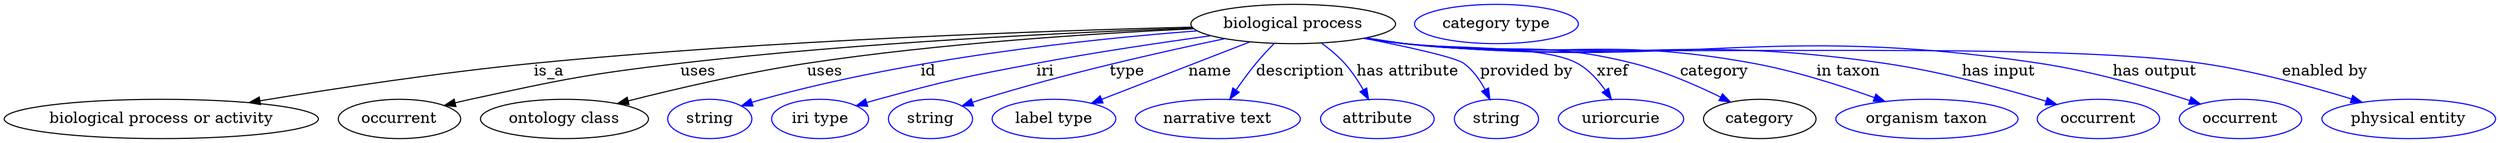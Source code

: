 digraph {
	graph [bb="0,0,2276.9,123"];
	node [label="\N"];
	"biological process"	[height=0.5,
		label="biological process",
		pos="1178.6,105",
		width=2.5998];
	"biological process or activity"	[height=0.5,
		pos="143.64,18",
		width=3.9899];
	"biological process" -> "biological process or activity"	[label=is_a,
		lp="498.64,61.5",
		pos="e,223.98,32.987 1086.1,102.13 952.87,98.808 699.4,90.112 484.64,69 399.22,60.603 302.46,45.918 233.89,34.627"];
	occurrent	[height=0.5,
		pos="361.64,18",
		width=1.5526];
	"biological process" -> occurrent	[label=uses,
		lp="635.14,61.5",
		pos="e,402.77,30.326 1086.7,101.29 975.53,97.32 782.88,88.19 618.64,69 532.64,58.952 511.26,54.304 426.64,36 422.03,35.004 417.27,33.9 \
412.5,32.746"];
	"ontology class"	[height=0.5,
		pos="512.64,18",
		width=2.1304];
	"biological process" -> "ontology class"	[label=uses,
		lp="751.14,61.5",
		pos="e,561.2,32.043 1087.6,100.63 997.59,96.405 856.01,87.355 734.64,69 678.53,60.514 615.49,45.81 570.97,34.537"];
	id	[color=blue,
		height=0.5,
		label=string,
		pos="645.64,18",
		width=1.0652];
	"biological process" -> id	[color=blue,
		label=id,
		lp="845.64,61.5",
		pos="e,674.62,29.99 1090.9,98.685 992.68,91.132 829.41,73.763 693.64,36 690.53,35.135 687.33,34.172 684.13,33.155",
		style=solid];
	iri	[color=blue,
		height=0.5,
		label="iri type",
		pos="746.64,18",
		width=1.2277];
	"biological process" -> iri	[color=blue,
		label=iri,
		lp="952.64,61.5",
		pos="e,779.93,29.938 1103.3,94.23 1057.3,87.894 997.41,78.978 944.64,69 880.12,56.801 864,53.205 800.64,36 797.06,35.029 793.36,33.974 \
789.66,32.883",
		style=solid];
	type	[color=blue,
		height=0.5,
		label=string,
		pos="847.64,18",
		width=1.0652];
	"biological process" -> type	[color=blue,
		label=type,
		lp="1026.6,61.5",
		pos="e,876.58,29.935 1116.2,91.558 1058.2,79.412 969.79,59.381 894.64,36 891.88,35.142 889.04,34.22 886.2,33.265",
		style=solid];
	name	[color=blue,
		height=0.5,
		label="label type",
		pos="960.64,18",
		width=1.5707];
	"biological process" -> name	[color=blue,
		label=name,
		lp="1103.6,61.5",
		pos="e,995.15,32.459 1139.2,88.607 1101.3,73.832 1044.1,51.556 1004.8,36.204",
		style=solid];
	description	[color=blue,
		height=0.5,
		label="narrative text",
		pos="1110.6,18",
		width=2.0943];
	"biological process" -> description	[color=blue,
		label=description,
		lp="1184.1,61.5",
		pos="e,1120.8,36.264 1160.5,87.21 1154.8,81.64 1148.7,75.259 1143.6,69 1137.5,61.506 1131.5,52.858 1126.3,44.883",
		style=solid];
	"has attribute"	[color=blue,
		height=0.5,
		label=attribute,
		pos="1255.6,18",
		width=1.4443];
	"biological process" -> "has attribute"	[color=blue,
		label="has attribute",
		lp="1282.6,61.5",
		pos="e,1247.2,35.806 1203.9,87.367 1211.1,81.994 1218.6,75.684 1224.6,69 1231.2,61.751 1237.2,52.916 1242.2,44.701",
		style=solid];
	"provided by"	[color=blue,
		height=0.5,
		label=string,
		pos="1363.6,18",
		width=1.0652];
	"biological process" -> "provided by"	[color=blue,
		label="provided by",
		lp="1390.1,61.5",
		pos="e,1357.6,35.857 1243,91.932 1282.1,84.172 1326,74.538 1333.6,69 1341.9,62.987 1348.4,53.899 1353.1,45.113",
		style=solid];
	xref	[color=blue,
		height=0.5,
		label=uriorcurie,
		pos="1477.6,18",
		width=1.5887];
	"biological process" -> xref	[color=blue,
		label=xref,
		lp="1469.1,61.5",
		pos="e,1468.5,35.858 1245.5,92.362 1257.2,90.468 1269.3,88.603 1280.6,87 1315.2,82.13 1406,85.713 1436.6,69 1447.2,63.237 1456.1,53.535 \
1462.9,44.202",
		style=solid];
	category	[height=0.5,
		pos="1604.6,18",
		width=1.4263];
	"biological process" -> category	[color=blue,
		label=category,
		lp="1563.1,61.5",
		pos="e,1577.6,33.479 1244.6,92.223 1256.6,90.311 1269,88.477 1280.6,87 1372.3,75.4 1398.1,91.426 1487.6,69 1515.8,61.959 1545.8,48.995 \
1568.4,38.032",
		style=solid];
	"in taxon"	[color=blue,
		height=0.5,
		label="organism taxon",
		pos="1757.6,18",
		width=2.3109];
	"biological process" -> "in taxon"	[color=blue,
		label="in taxon",
		lp="1685.6,61.5",
		pos="e,1719.1,34.081 1243.8,92.06 1256,90.129 1268.7,88.331 1280.6,87 1421.3,71.341 1459.4,94.428 1598.6,69 1636.7,62.058 1678.3,48.752 \
1709.4,37.611",
		style=solid];
	"has input"	[color=blue,
		height=0.5,
		label=occurrent,
		pos="1914.6,18",
		width=1.5526];
	"biological process" -> "has input"	[color=blue,
		label="has input",
		lp="1823.1,61.5",
		pos="e,1876.4,31.308 1243.5,91.951 1255.8,90.019 1268.6,88.247 1280.6,87 1474.4,66.946 1525.8,96.944 1718.6,69 1770.1,61.547 1827.5,46.007 \
1866.9,34.217",
		style=solid];
	"has output"	[color=blue,
		height=0.5,
		label=occurrent,
		pos="2044.6,18",
		width=1.5526];
	"biological process" -> "has output"	[color=blue,
		label="has output",
		lp="1966.1,61.5",
		pos="e,2007.8,31.749 1243.2,91.895 1255.6,89.955 1268.5,88.195 1280.6,87 1537.3,61.744 1605.6,107.08 1860.6,69 1908.2,61.897 1961.1,46.744 \
1997.9,34.97",
		style=solid];
	"enabled by"	[color=blue,
		height=0.5,
		label="physical entity",
		pos="2197.6,18",
		width=2.2026];
	"biological process" -> "enabled by"	[color=blue,
		label="enabled by",
		lp="2122.1,61.5",
		pos="e,2155.1,33.326 1242.9,91.876 1255.4,89.925 1268.4,88.166 1280.6,87 1441.7,71.66 1848.4,91.85 2008.6,69 2055.7,62.291 2107.8,47.968 \
2145.4,36.364",
		style=solid];
	"named thing_category"	[color=blue,
		height=0.5,
		label="category type",
		pos="1364.6,105",
		width=2.0762];
}
